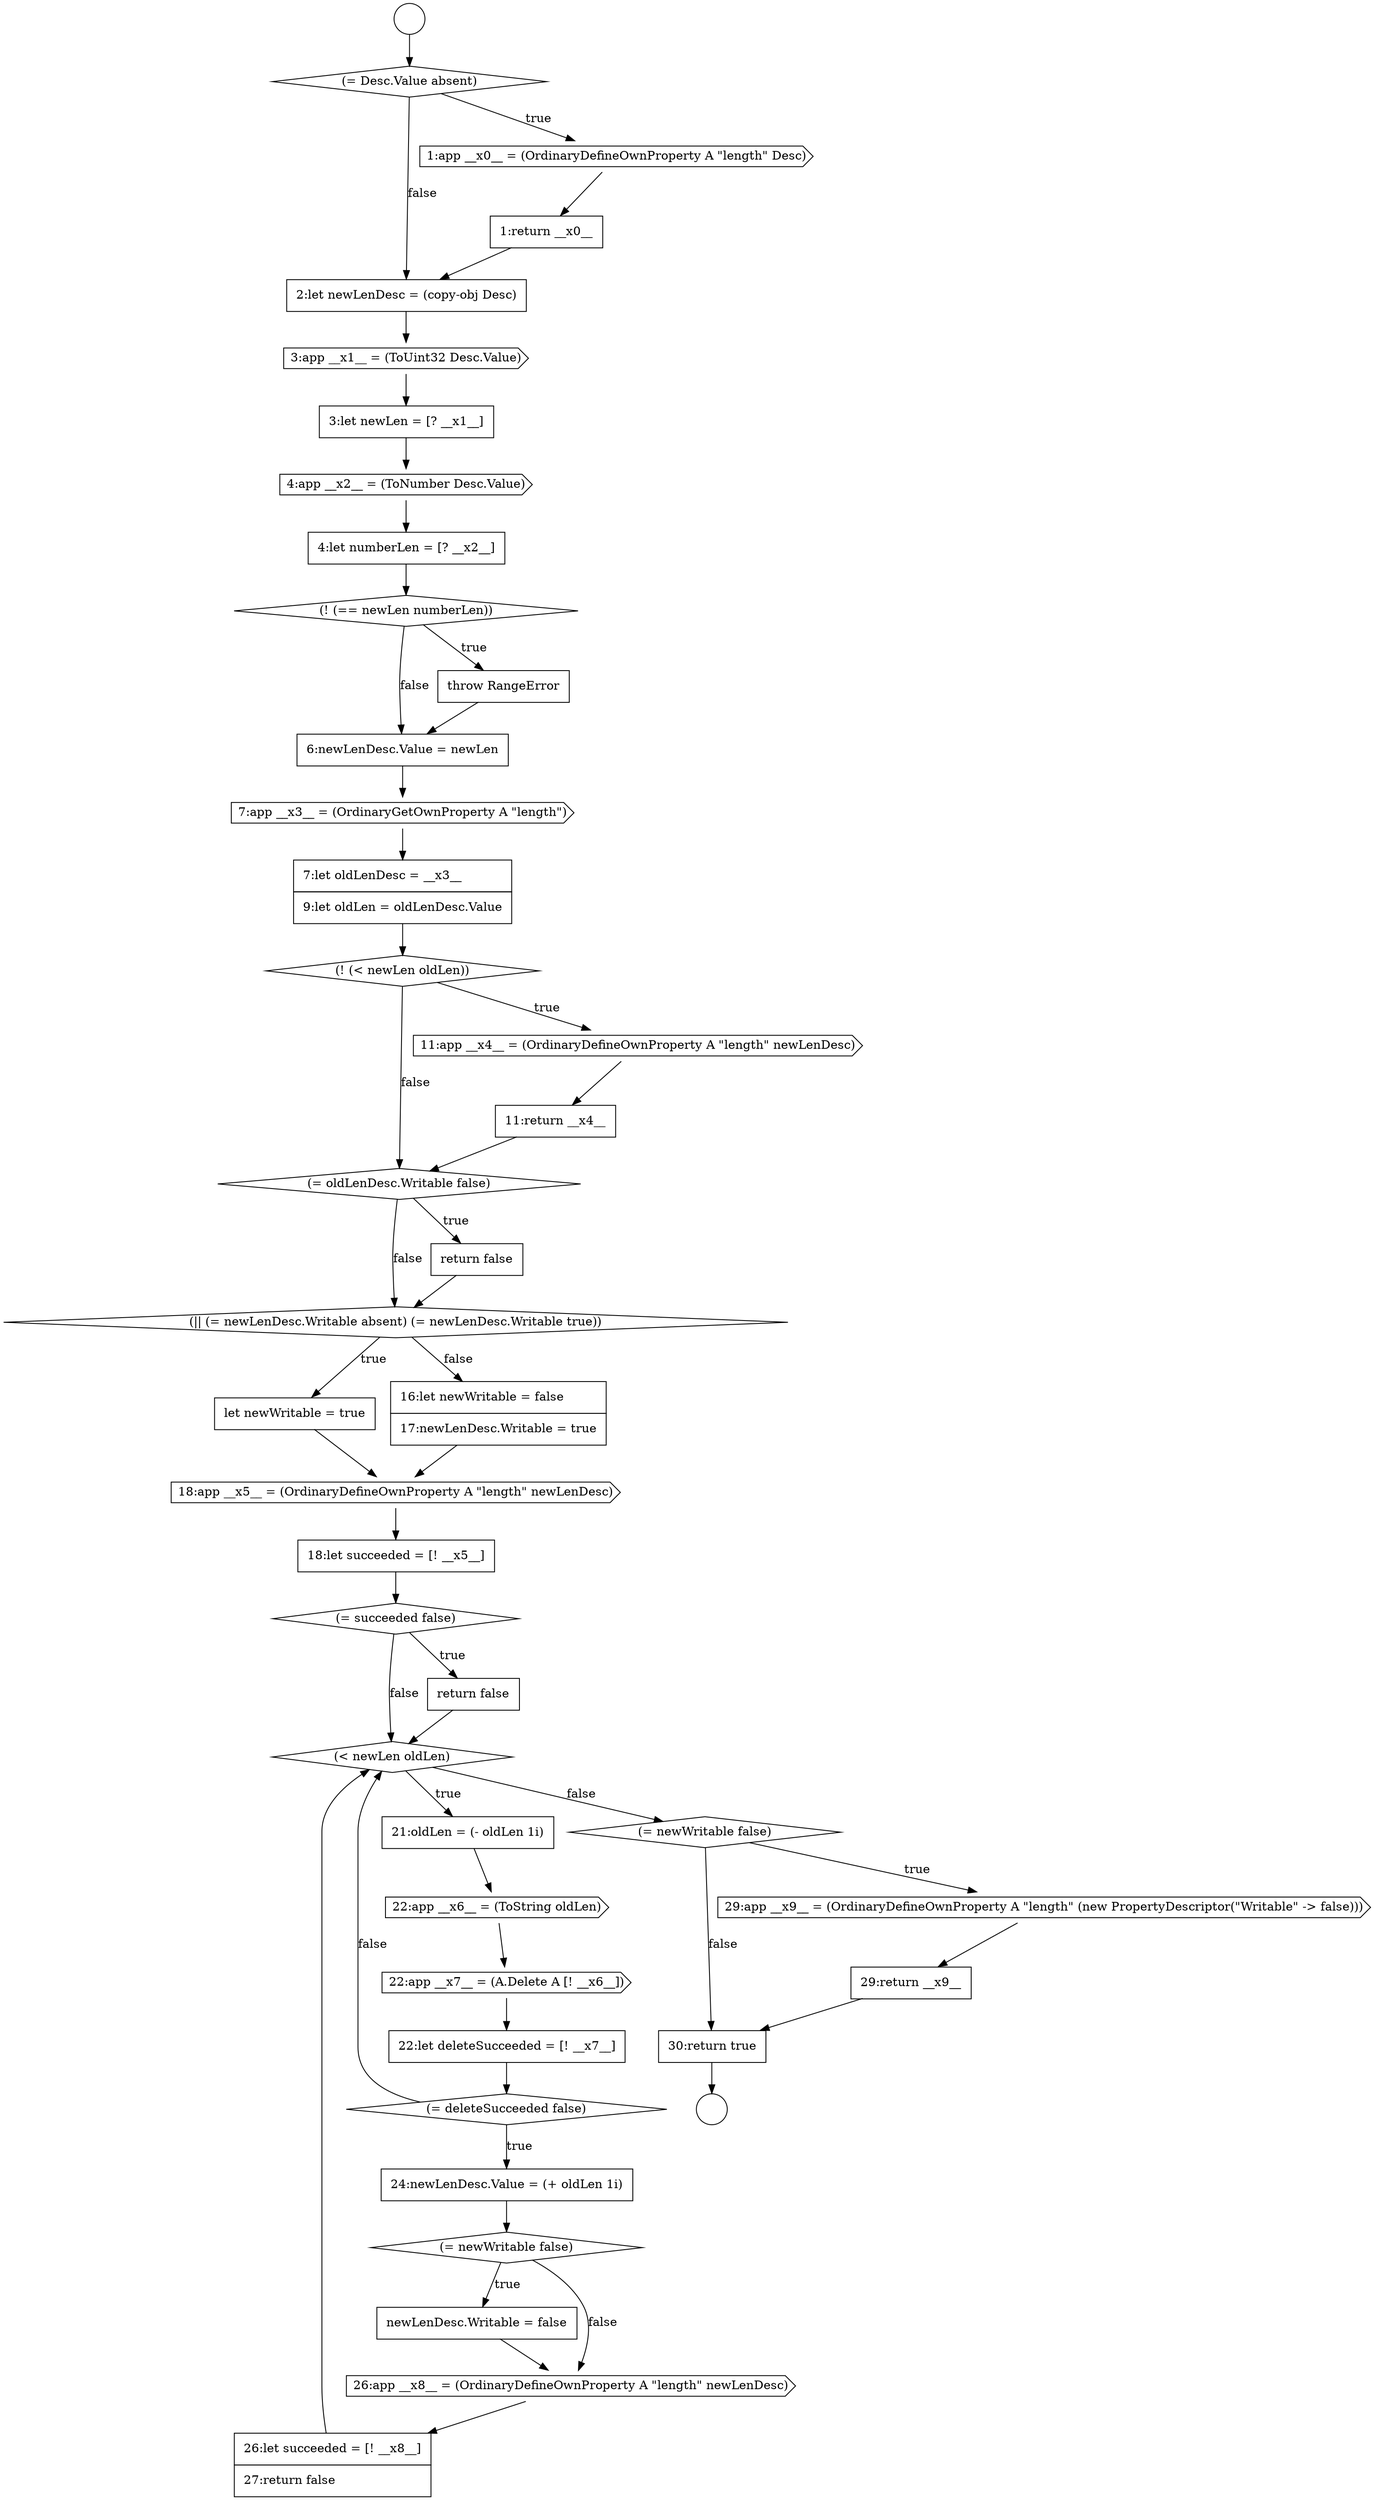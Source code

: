 digraph {
  node0 [shape=circle label=" " color="black" fillcolor="white" style=filled]
  node5 [shape=none, margin=0, label=<<font color="black">
    <table border="0" cellborder="1" cellspacing="0" cellpadding="10">
      <tr><td align="left">2:let newLenDesc = (copy-obj Desc)</td></tr>
    </table>
  </font>> color="black" fillcolor="white" style=filled]
  node10 [shape=diamond, label=<<font color="black">(! (== newLen numberLen))</font>> color="black" fillcolor="white" style=filled]
  node14 [shape=none, margin=0, label=<<font color="black">
    <table border="0" cellborder="1" cellspacing="0" cellpadding="10">
      <tr><td align="left">7:let oldLenDesc = __x3__</td></tr>
      <tr><td align="left">9:let oldLen = oldLenDesc.Value</td></tr>
    </table>
  </font>> color="black" fillcolor="white" style=filled]
  node1 [shape=circle label=" " color="black" fillcolor="white" style=filled]
  node6 [shape=cds, label=<<font color="black">3:app __x1__ = (ToUint32 Desc.Value)</font>> color="black" fillcolor="white" style=filled]
  node9 [shape=none, margin=0, label=<<font color="black">
    <table border="0" cellborder="1" cellspacing="0" cellpadding="10">
      <tr><td align="left">4:let numberLen = [? __x2__]</td></tr>
    </table>
  </font>> color="black" fillcolor="white" style=filled]
  node2 [shape=diamond, label=<<font color="black">(= Desc.Value absent)</font>> color="black" fillcolor="white" style=filled]
  node12 [shape=none, margin=0, label=<<font color="black">
    <table border="0" cellborder="1" cellspacing="0" cellpadding="10">
      <tr><td align="left">6:newLenDesc.Value = newLen</td></tr>
    </table>
  </font>> color="black" fillcolor="white" style=filled]
  node18 [shape=diamond, label=<<font color="black">(= oldLenDesc.Writable false)</font>> color="black" fillcolor="white" style=filled]
  node11 [shape=none, margin=0, label=<<font color="black">
    <table border="0" cellborder="1" cellspacing="0" cellpadding="10">
      <tr><td align="left">throw RangeError</td></tr>
    </table>
  </font>> color="black" fillcolor="white" style=filled]
  node8 [shape=cds, label=<<font color="black">4:app __x2__ = (ToNumber Desc.Value)</font>> color="black" fillcolor="white" style=filled]
  node4 [shape=none, margin=0, label=<<font color="black">
    <table border="0" cellborder="1" cellspacing="0" cellpadding="10">
      <tr><td align="left">1:return __x0__</td></tr>
    </table>
  </font>> color="black" fillcolor="white" style=filled]
  node15 [shape=diamond, label=<<font color="black">(! (&lt; newLen oldLen))</font>> color="black" fillcolor="white" style=filled]
  node24 [shape=none, margin=0, label=<<font color="black">
    <table border="0" cellborder="1" cellspacing="0" cellpadding="10">
      <tr><td align="left">18:let succeeded = [! __x5__]</td></tr>
    </table>
  </font>> color="black" fillcolor="white" style=filled]
  node37 [shape=none, margin=0, label=<<font color="black">
    <table border="0" cellborder="1" cellspacing="0" cellpadding="10">
      <tr><td align="left">26:let succeeded = [! __x8__]</td></tr>
      <tr><td align="left">27:return false</td></tr>
    </table>
  </font>> color="black" fillcolor="white" style=filled]
  node25 [shape=diamond, label=<<font color="black">(= succeeded false)</font>> color="black" fillcolor="white" style=filled]
  node20 [shape=diamond, label=<<font color="black">(|| (= newLenDesc.Writable absent) (= newLenDesc.Writable true))</font>> color="black" fillcolor="white" style=filled]
  node29 [shape=cds, label=<<font color="black">22:app __x6__ = (ToString oldLen)</font>> color="black" fillcolor="white" style=filled]
  node21 [shape=none, margin=0, label=<<font color="black">
    <table border="0" cellborder="1" cellspacing="0" cellpadding="10">
      <tr><td align="left">let newWritable = true</td></tr>
    </table>
  </font>> color="black" fillcolor="white" style=filled]
  node33 [shape=none, margin=0, label=<<font color="black">
    <table border="0" cellborder="1" cellspacing="0" cellpadding="10">
      <tr><td align="left">24:newLenDesc.Value = (+ oldLen 1i)</td></tr>
    </table>
  </font>> color="black" fillcolor="white" style=filled]
  node28 [shape=none, margin=0, label=<<font color="black">
    <table border="0" cellborder="1" cellspacing="0" cellpadding="10">
      <tr><td align="left">21:oldLen = (- oldLen 1i)</td></tr>
    </table>
  </font>> color="black" fillcolor="white" style=filled]
  node38 [shape=diamond, label=<<font color="black">(= newWritable false)</font>> color="black" fillcolor="white" style=filled]
  node13 [shape=cds, label=<<font color="black">7:app __x3__ = (OrdinaryGetOwnProperty A &quot;length&quot;)</font>> color="black" fillcolor="white" style=filled]
  node41 [shape=none, margin=0, label=<<font color="black">
    <table border="0" cellborder="1" cellspacing="0" cellpadding="10">
      <tr><td align="left">30:return true</td></tr>
    </table>
  </font>> color="black" fillcolor="white" style=filled]
  node17 [shape=none, margin=0, label=<<font color="black">
    <table border="0" cellborder="1" cellspacing="0" cellpadding="10">
      <tr><td align="left">11:return __x4__</td></tr>
    </table>
  </font>> color="black" fillcolor="white" style=filled]
  node32 [shape=diamond, label=<<font color="black">(= deleteSucceeded false)</font>> color="black" fillcolor="white" style=filled]
  node34 [shape=diamond, label=<<font color="black">(= newWritable false)</font>> color="black" fillcolor="white" style=filled]
  node22 [shape=none, margin=0, label=<<font color="black">
    <table border="0" cellborder="1" cellspacing="0" cellpadding="10">
      <tr><td align="left">16:let newWritable = false</td></tr>
      <tr><td align="left">17:newLenDesc.Writable = true</td></tr>
    </table>
  </font>> color="black" fillcolor="white" style=filled]
  node27 [shape=diamond, label=<<font color="black">(&lt; newLen oldLen)</font>> color="black" fillcolor="white" style=filled]
  node7 [shape=none, margin=0, label=<<font color="black">
    <table border="0" cellborder="1" cellspacing="0" cellpadding="10">
      <tr><td align="left">3:let newLen = [? __x1__]</td></tr>
    </table>
  </font>> color="black" fillcolor="white" style=filled]
  node39 [shape=cds, label=<<font color="black">29:app __x9__ = (OrdinaryDefineOwnProperty A &quot;length&quot; (new PropertyDescriptor(&quot;Writable&quot; -&gt; false)))</font>> color="black" fillcolor="white" style=filled]
  node3 [shape=cds, label=<<font color="black">1:app __x0__ = (OrdinaryDefineOwnProperty A &quot;length&quot; Desc)</font>> color="black" fillcolor="white" style=filled]
  node35 [shape=none, margin=0, label=<<font color="black">
    <table border="0" cellborder="1" cellspacing="0" cellpadding="10">
      <tr><td align="left">newLenDesc.Writable = false</td></tr>
    </table>
  </font>> color="black" fillcolor="white" style=filled]
  node16 [shape=cds, label=<<font color="black">11:app __x4__ = (OrdinaryDefineOwnProperty A &quot;length&quot; newLenDesc)</font>> color="black" fillcolor="white" style=filled]
  node31 [shape=none, margin=0, label=<<font color="black">
    <table border="0" cellborder="1" cellspacing="0" cellpadding="10">
      <tr><td align="left">22:let deleteSucceeded = [! __x7__]</td></tr>
    </table>
  </font>> color="black" fillcolor="white" style=filled]
  node40 [shape=none, margin=0, label=<<font color="black">
    <table border="0" cellborder="1" cellspacing="0" cellpadding="10">
      <tr><td align="left">29:return __x9__</td></tr>
    </table>
  </font>> color="black" fillcolor="white" style=filled]
  node26 [shape=none, margin=0, label=<<font color="black">
    <table border="0" cellborder="1" cellspacing="0" cellpadding="10">
      <tr><td align="left">return false</td></tr>
    </table>
  </font>> color="black" fillcolor="white" style=filled]
  node23 [shape=cds, label=<<font color="black">18:app __x5__ = (OrdinaryDefineOwnProperty A &quot;length&quot; newLenDesc)</font>> color="black" fillcolor="white" style=filled]
  node36 [shape=cds, label=<<font color="black">26:app __x8__ = (OrdinaryDefineOwnProperty A &quot;length&quot; newLenDesc)</font>> color="black" fillcolor="white" style=filled]
  node30 [shape=cds, label=<<font color="black">22:app __x7__ = (A.Delete A [! __x6__])</font>> color="black" fillcolor="white" style=filled]
  node19 [shape=none, margin=0, label=<<font color="black">
    <table border="0" cellborder="1" cellspacing="0" cellpadding="10">
      <tr><td align="left">return false</td></tr>
    </table>
  </font>> color="black" fillcolor="white" style=filled]
  node10 -> node11 [label=<<font color="black">true</font>> color="black"]
  node10 -> node12 [label=<<font color="black">false</font>> color="black"]
  node9 -> node10 [ color="black"]
  node26 -> node27 [ color="black"]
  node41 -> node1 [ color="black"]
  node8 -> node9 [ color="black"]
  node21 -> node23 [ color="black"]
  node17 -> node18 [ color="black"]
  node33 -> node34 [ color="black"]
  node5 -> node6 [ color="black"]
  node3 -> node4 [ color="black"]
  node28 -> node29 [ color="black"]
  node29 -> node30 [ color="black"]
  node39 -> node40 [ color="black"]
  node7 -> node8 [ color="black"]
  node11 -> node12 [ color="black"]
  node25 -> node26 [label=<<font color="black">true</font>> color="black"]
  node25 -> node27 [label=<<font color="black">false</font>> color="black"]
  node19 -> node20 [ color="black"]
  node13 -> node14 [ color="black"]
  node35 -> node36 [ color="black"]
  node32 -> node33 [label=<<font color="black">true</font>> color="black"]
  node32 -> node27 [label=<<font color="black">false</font>> color="black"]
  node2 -> node3 [label=<<font color="black">true</font>> color="black"]
  node2 -> node5 [label=<<font color="black">false</font>> color="black"]
  node12 -> node13 [ color="black"]
  node34 -> node35 [label=<<font color="black">true</font>> color="black"]
  node34 -> node36 [label=<<font color="black">false</font>> color="black"]
  node0 -> node2 [ color="black"]
  node36 -> node37 [ color="black"]
  node22 -> node23 [ color="black"]
  node6 -> node7 [ color="black"]
  node27 -> node28 [label=<<font color="black">true</font>> color="black"]
  node27 -> node38 [label=<<font color="black">false</font>> color="black"]
  node23 -> node24 [ color="black"]
  node14 -> node15 [ color="black"]
  node31 -> node32 [ color="black"]
  node40 -> node41 [ color="black"]
  node30 -> node31 [ color="black"]
  node38 -> node39 [label=<<font color="black">true</font>> color="black"]
  node38 -> node41 [label=<<font color="black">false</font>> color="black"]
  node20 -> node21 [label=<<font color="black">true</font>> color="black"]
  node20 -> node22 [label=<<font color="black">false</font>> color="black"]
  node4 -> node5 [ color="black"]
  node37 -> node27 [ color="black"]
  node24 -> node25 [ color="black"]
  node15 -> node16 [label=<<font color="black">true</font>> color="black"]
  node15 -> node18 [label=<<font color="black">false</font>> color="black"]
  node16 -> node17 [ color="black"]
  node18 -> node19 [label=<<font color="black">true</font>> color="black"]
  node18 -> node20 [label=<<font color="black">false</font>> color="black"]
}
